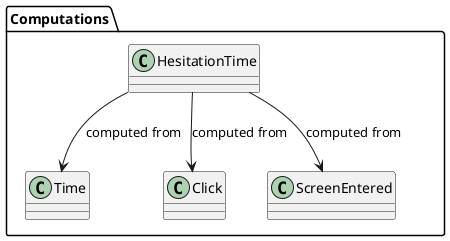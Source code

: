@startuml7

package Computations {
  HesitationTime --> Time : "computed from"
  HesitationTime --> Click : "computed from"
  HesitationTime --> ScreenEntered : "computed from"


@enduml7